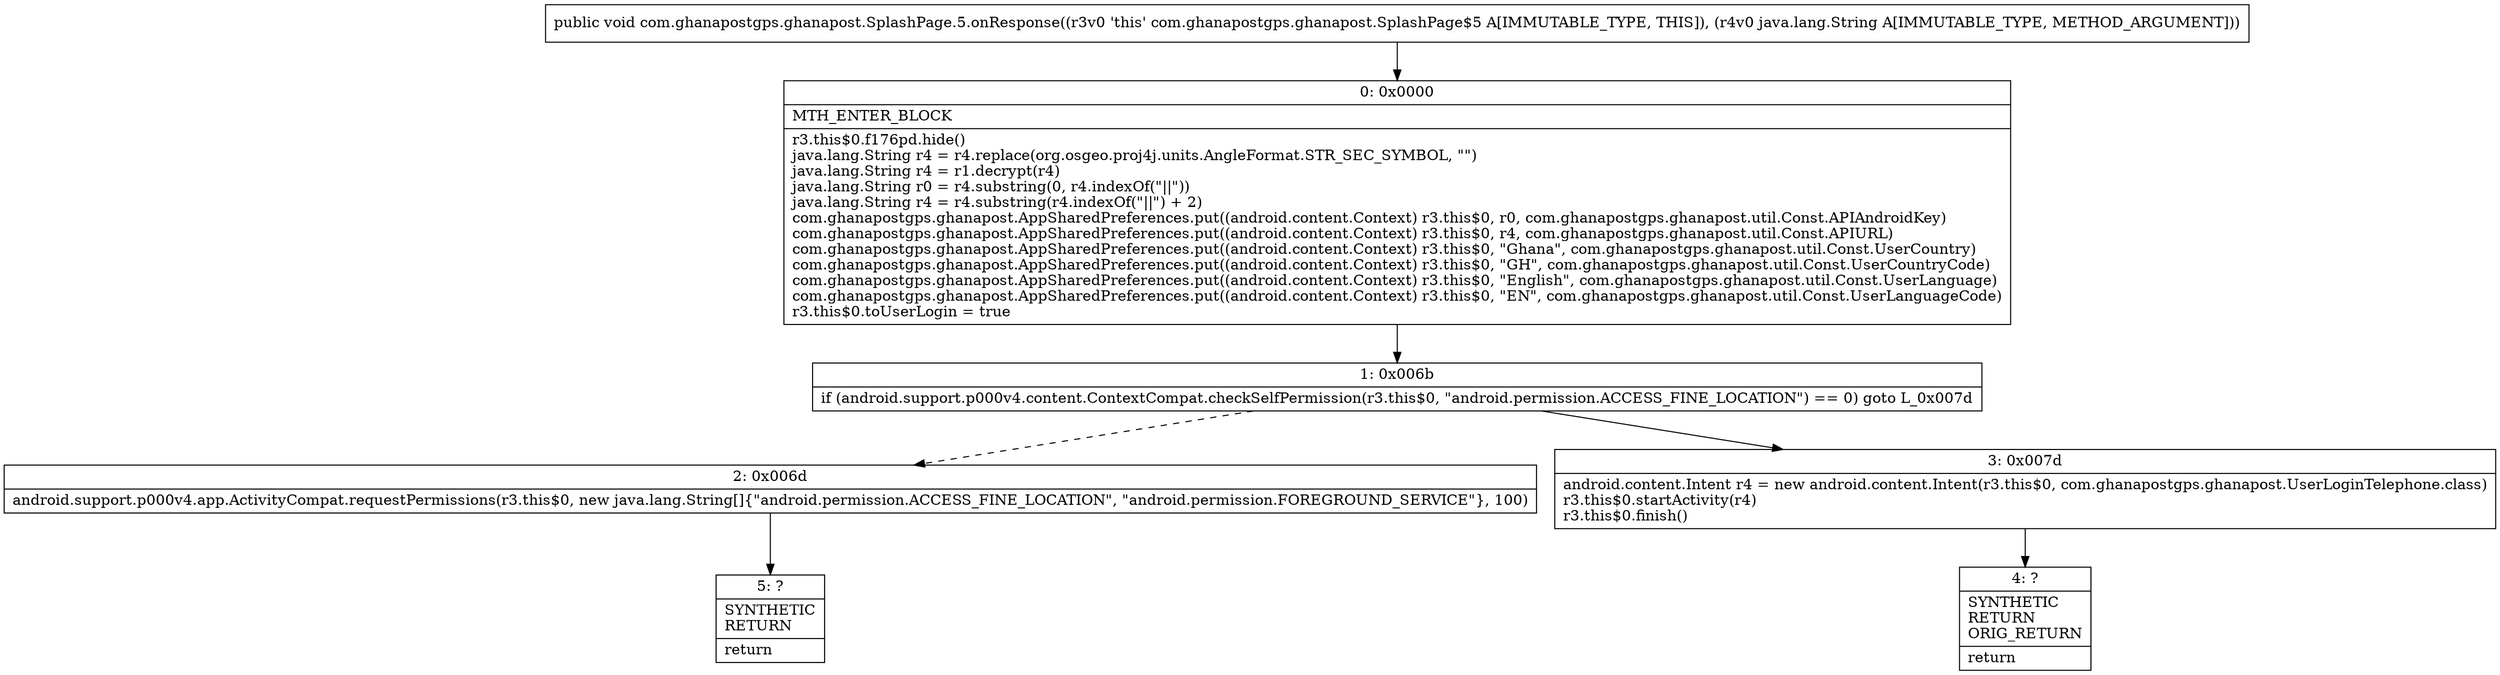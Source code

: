 digraph "CFG forcom.ghanapostgps.ghanapost.SplashPage.5.onResponse(Ljava\/lang\/String;)V" {
Node_0 [shape=record,label="{0\:\ 0x0000|MTH_ENTER_BLOCK\l|r3.this$0.f176pd.hide()\ljava.lang.String r4 = r4.replace(org.osgeo.proj4j.units.AngleFormat.STR_SEC_SYMBOL, \"\")\ljava.lang.String r4 = r1.decrypt(r4)\ljava.lang.String r0 = r4.substring(0, r4.indexOf(\"\|\|\"))\ljava.lang.String r4 = r4.substring(r4.indexOf(\"\|\|\") + 2)\lcom.ghanapostgps.ghanapost.AppSharedPreferences.put((android.content.Context) r3.this$0, r0, com.ghanapostgps.ghanapost.util.Const.APIAndroidKey)\lcom.ghanapostgps.ghanapost.AppSharedPreferences.put((android.content.Context) r3.this$0, r4, com.ghanapostgps.ghanapost.util.Const.APIURL)\lcom.ghanapostgps.ghanapost.AppSharedPreferences.put((android.content.Context) r3.this$0, \"Ghana\", com.ghanapostgps.ghanapost.util.Const.UserCountry)\lcom.ghanapostgps.ghanapost.AppSharedPreferences.put((android.content.Context) r3.this$0, \"GH\", com.ghanapostgps.ghanapost.util.Const.UserCountryCode)\lcom.ghanapostgps.ghanapost.AppSharedPreferences.put((android.content.Context) r3.this$0, \"English\", com.ghanapostgps.ghanapost.util.Const.UserLanguage)\lcom.ghanapostgps.ghanapost.AppSharedPreferences.put((android.content.Context) r3.this$0, \"EN\", com.ghanapostgps.ghanapost.util.Const.UserLanguageCode)\lr3.this$0.toUserLogin = true\l}"];
Node_1 [shape=record,label="{1\:\ 0x006b|if (android.support.p000v4.content.ContextCompat.checkSelfPermission(r3.this$0, \"android.permission.ACCESS_FINE_LOCATION\") == 0) goto L_0x007d\l}"];
Node_2 [shape=record,label="{2\:\ 0x006d|android.support.p000v4.app.ActivityCompat.requestPermissions(r3.this$0, new java.lang.String[]\{\"android.permission.ACCESS_FINE_LOCATION\", \"android.permission.FOREGROUND_SERVICE\"\}, 100)\l}"];
Node_3 [shape=record,label="{3\:\ 0x007d|android.content.Intent r4 = new android.content.Intent(r3.this$0, com.ghanapostgps.ghanapost.UserLoginTelephone.class)\lr3.this$0.startActivity(r4)\lr3.this$0.finish()\l}"];
Node_4 [shape=record,label="{4\:\ ?|SYNTHETIC\lRETURN\lORIG_RETURN\l|return\l}"];
Node_5 [shape=record,label="{5\:\ ?|SYNTHETIC\lRETURN\l|return\l}"];
MethodNode[shape=record,label="{public void com.ghanapostgps.ghanapost.SplashPage.5.onResponse((r3v0 'this' com.ghanapostgps.ghanapost.SplashPage$5 A[IMMUTABLE_TYPE, THIS]), (r4v0 java.lang.String A[IMMUTABLE_TYPE, METHOD_ARGUMENT])) }"];
MethodNode -> Node_0;
Node_0 -> Node_1;
Node_1 -> Node_2[style=dashed];
Node_1 -> Node_3;
Node_2 -> Node_5;
Node_3 -> Node_4;
}


